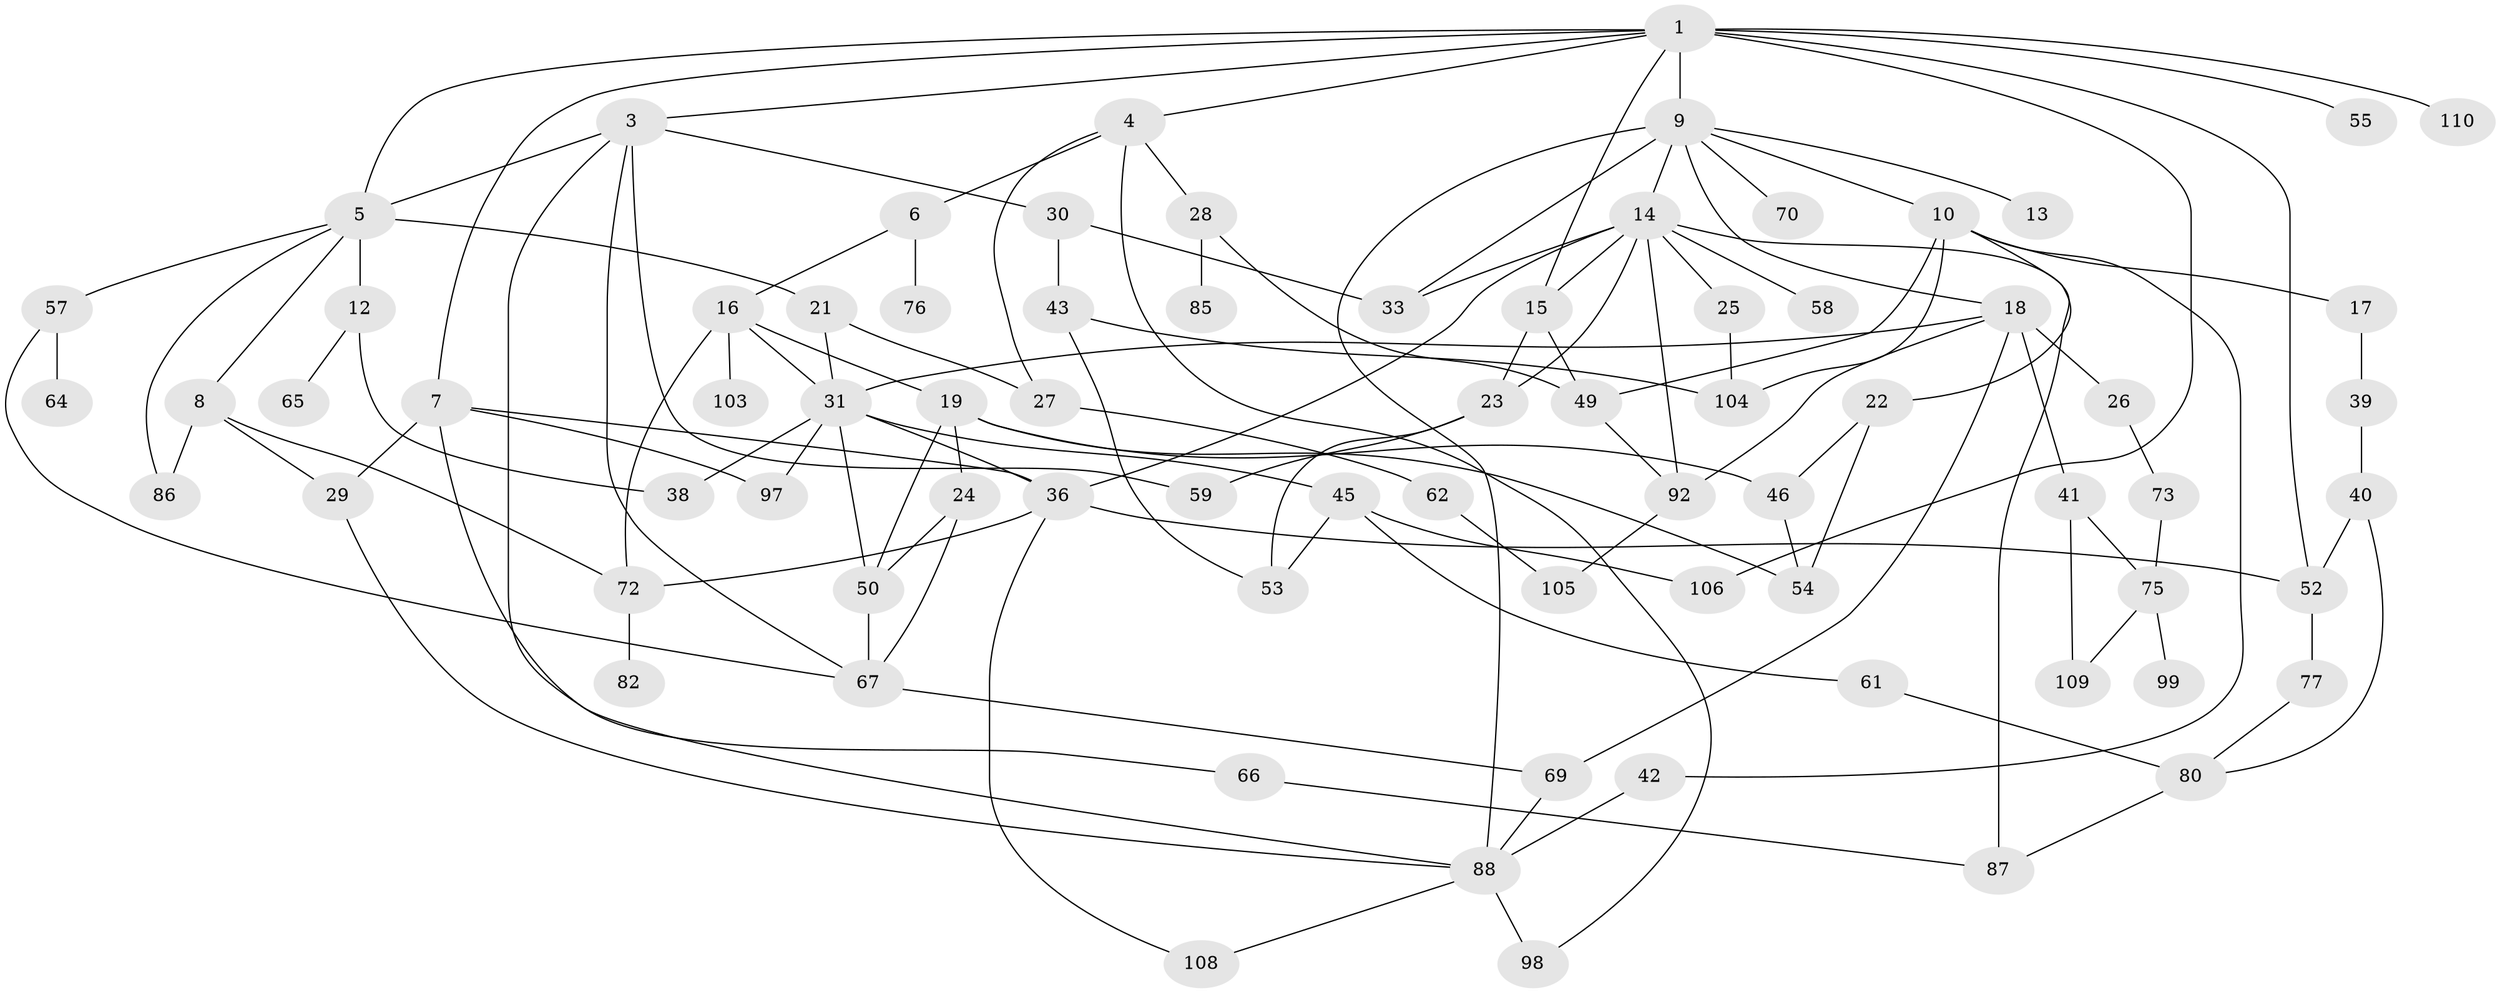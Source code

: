 // Generated by graph-tools (version 1.1) at 2025/51/02/27/25 19:51:39]
// undirected, 77 vertices, 126 edges
graph export_dot {
graph [start="1"]
  node [color=gray90,style=filled];
  1 [super="+2"];
  3 [super="+11"];
  4 [super="+63"];
  5 [super="+32"];
  6;
  7 [super="+37"];
  8;
  9 [super="+44"];
  10 [super="+47"];
  12;
  13;
  14 [super="+68"];
  15 [super="+71"];
  16;
  17;
  18 [super="+78"];
  19 [super="+20"];
  21;
  22;
  23 [super="+48"];
  24;
  25 [super="+34"];
  26 [super="+93"];
  27;
  28;
  29 [super="+95"];
  30;
  31 [super="+35"];
  33 [super="+60"];
  36 [super="+83"];
  38;
  39;
  40 [super="+96"];
  41;
  42;
  43 [super="+51"];
  45 [super="+91"];
  46;
  49 [super="+56"];
  50 [super="+107"];
  52;
  53 [super="+94"];
  54 [super="+79"];
  55;
  57;
  58;
  59;
  61 [super="+74"];
  62;
  64;
  65;
  66;
  67 [super="+100"];
  69;
  70 [super="+90"];
  72;
  73;
  75 [super="+81"];
  76;
  77;
  80 [super="+84"];
  82;
  85;
  86;
  87 [super="+102"];
  88 [super="+89"];
  92 [super="+101"];
  97;
  98;
  99;
  103;
  104;
  105;
  106;
  108;
  109;
  110;
  1 -- 3;
  1 -- 110;
  1 -- 4;
  1 -- 5;
  1 -- 7;
  1 -- 9 [weight=2];
  1 -- 106;
  1 -- 52;
  1 -- 55;
  1 -- 15;
  3 -- 67;
  3 -- 5;
  3 -- 88;
  3 -- 59;
  3 -- 30;
  4 -- 6;
  4 -- 27;
  4 -- 28;
  4 -- 98;
  5 -- 8;
  5 -- 12;
  5 -- 21;
  5 -- 86;
  5 -- 57;
  6 -- 16;
  6 -- 76;
  7 -- 29;
  7 -- 36;
  7 -- 97;
  7 -- 66;
  8 -- 72;
  8 -- 86;
  8 -- 29;
  9 -- 10;
  9 -- 13;
  9 -- 14;
  9 -- 18;
  9 -- 33;
  9 -- 70;
  9 -- 88;
  10 -- 17;
  10 -- 22;
  10 -- 42;
  10 -- 49;
  10 -- 104;
  12 -- 38;
  12 -- 65;
  14 -- 15;
  14 -- 25;
  14 -- 58;
  14 -- 87;
  14 -- 36;
  14 -- 33;
  14 -- 23;
  14 -- 92;
  15 -- 23;
  15 -- 49;
  16 -- 19;
  16 -- 31;
  16 -- 103;
  16 -- 72;
  17 -- 39;
  18 -- 26;
  18 -- 41;
  18 -- 69;
  18 -- 92 [weight=2];
  18 -- 31;
  19 -- 50;
  19 -- 54;
  19 -- 24;
  19 -- 46;
  21 -- 27;
  21 -- 31;
  22 -- 46;
  22 -- 54;
  23 -- 53 [weight=2];
  23 -- 59;
  24 -- 50;
  24 -- 67;
  25 -- 104;
  26 -- 73;
  27 -- 62;
  28 -- 49;
  28 -- 85;
  29 -- 88;
  30 -- 33 [weight=2];
  30 -- 43;
  31 -- 97;
  31 -- 38;
  31 -- 36;
  31 -- 45;
  31 -- 50;
  36 -- 52;
  36 -- 72;
  36 -- 108;
  39 -- 40;
  40 -- 52;
  40 -- 80;
  41 -- 75;
  41 -- 109;
  42 -- 88;
  43 -- 104;
  43 -- 53;
  45 -- 61;
  45 -- 106;
  45 -- 53;
  46 -- 54;
  49 -- 92;
  50 -- 67;
  52 -- 77;
  57 -- 64;
  57 -- 67;
  61 -- 80;
  62 -- 105;
  66 -- 87;
  67 -- 69;
  69 -- 88;
  72 -- 82;
  73 -- 75;
  75 -- 99;
  75 -- 109;
  77 -- 80;
  80 -- 87;
  88 -- 108;
  88 -- 98;
  92 -- 105;
}
